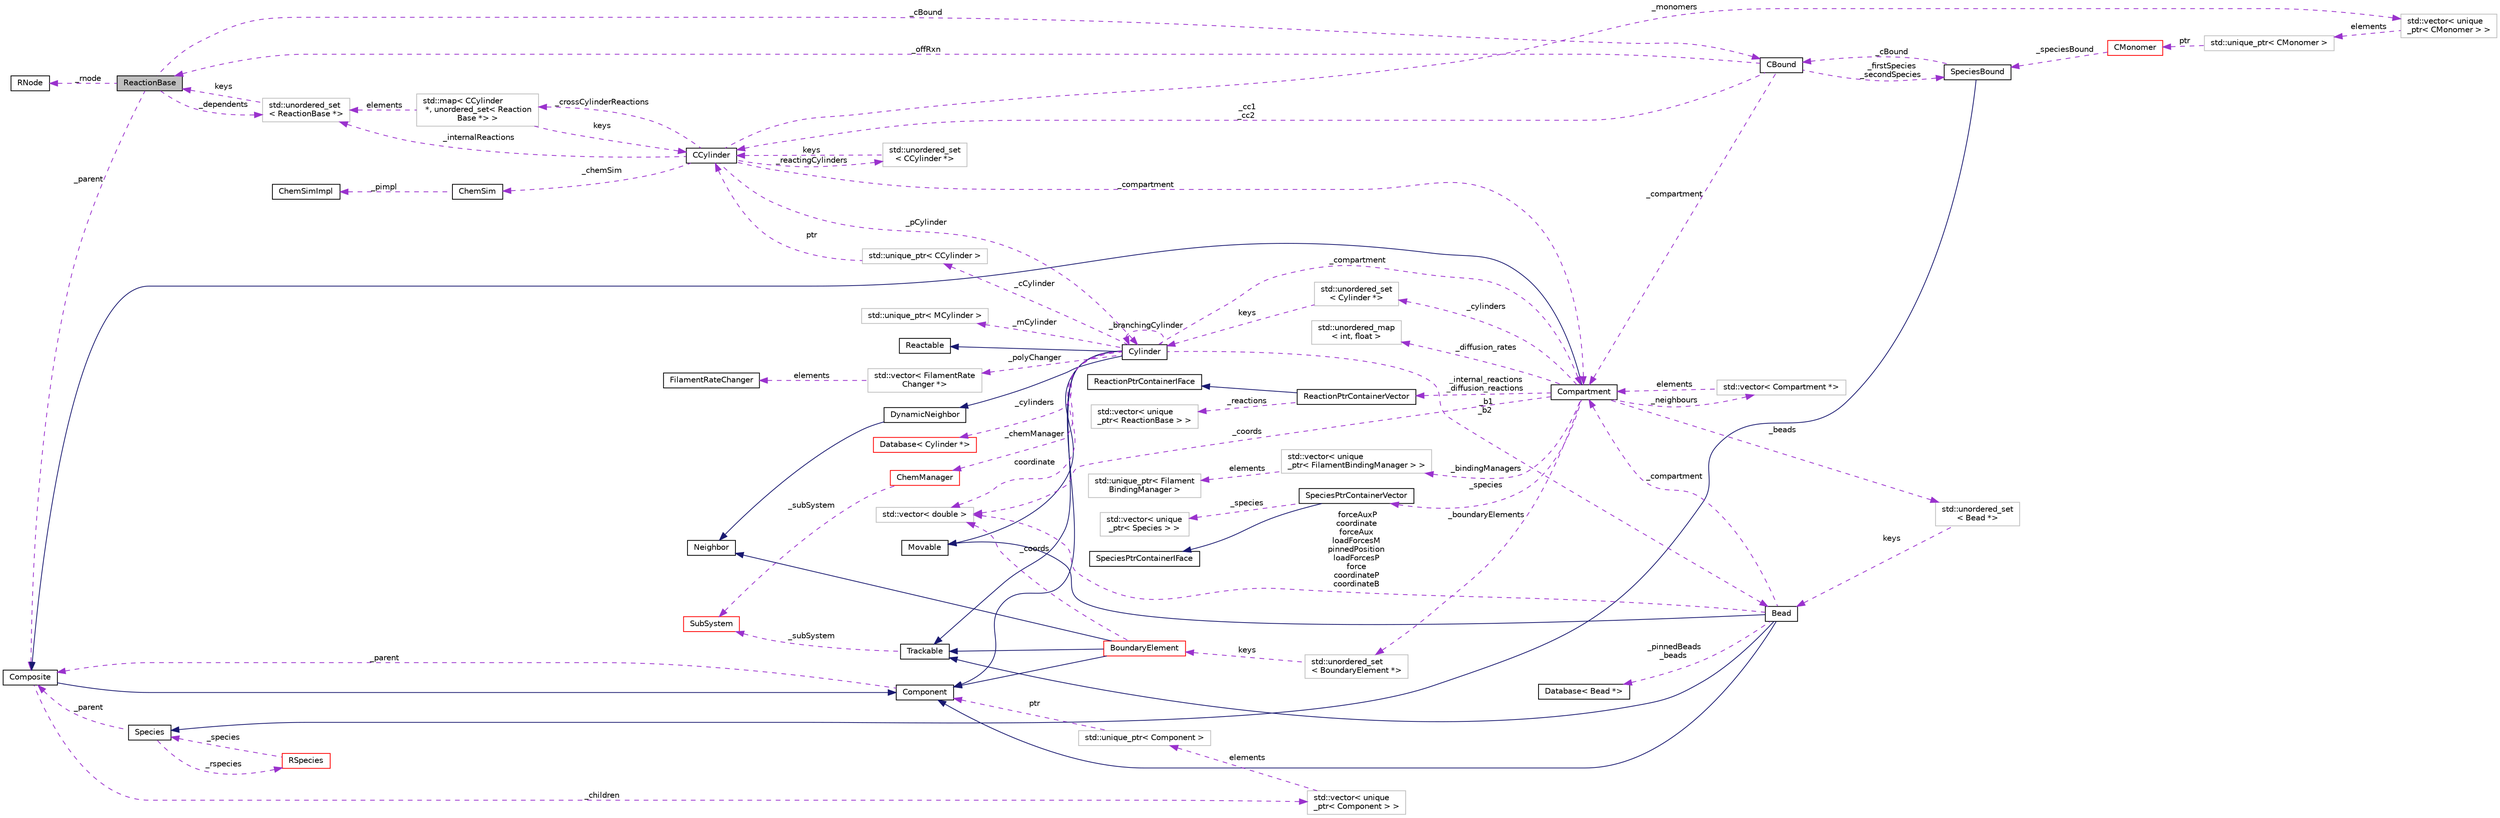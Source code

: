 digraph "ReactionBase"
{
 // INTERACTIVE_SVG=YES
  edge [fontname="Helvetica",fontsize="10",labelfontname="Helvetica",labelfontsize="10"];
  node [fontname="Helvetica",fontsize="10",shape=record];
  rankdir="LR";
  Node4 [label="ReactionBase",height=0.2,width=0.4,color="black", fillcolor="grey75", style="filled", fontcolor="black"];
  Node5 -> Node4 [dir="back",color="darkorchid3",fontsize="10",style="dashed",label=" _parent" ,fontname="Helvetica"];
  Node5 [label="Composite",height=0.2,width=0.4,color="black", fillcolor="white", style="filled",URL="$classComposite.html",tooltip="The aggregating class for the Composite pattern. "];
  Node6 -> Node5 [dir="back",color="midnightblue",fontsize="10",style="solid",fontname="Helvetica"];
  Node6 [label="Component",height=0.2,width=0.4,color="black", fillcolor="white", style="filled",URL="$classComponent.html",tooltip="The base class for the Composite pattern hieararchy. "];
  Node5 -> Node6 [dir="back",color="darkorchid3",fontsize="10",style="dashed",label=" _parent" ,fontname="Helvetica"];
  Node7 -> Node5 [dir="back",color="darkorchid3",fontsize="10",style="dashed",label=" _children" ,fontname="Helvetica"];
  Node7 [label="std::vector\< unique\l_ptr\< Component \> \>",height=0.2,width=0.4,color="grey75", fillcolor="white", style="filled"];
  Node8 -> Node7 [dir="back",color="darkorchid3",fontsize="10",style="dashed",label=" elements" ,fontname="Helvetica"];
  Node8 [label="std::unique_ptr\< Component \>",height=0.2,width=0.4,color="grey75", fillcolor="white", style="filled"];
  Node6 -> Node8 [dir="back",color="darkorchid3",fontsize="10",style="dashed",label=" ptr" ,fontname="Helvetica"];
  Node9 -> Node4 [dir="back",color="darkorchid3",fontsize="10",style="dashed",label=" _dependents" ,fontname="Helvetica"];
  Node9 [label="std::unordered_set\l\< ReactionBase *\>",height=0.2,width=0.4,color="grey75", fillcolor="white", style="filled"];
  Node4 -> Node9 [dir="back",color="darkorchid3",fontsize="10",style="dashed",label=" keys" ,fontname="Helvetica"];
  Node10 -> Node4 [dir="back",color="darkorchid3",fontsize="10",style="dashed",label=" _cBound" ,fontname="Helvetica"];
  Node10 [label="CBound",height=0.2,width=0.4,color="black", fillcolor="white", style="filled",URL="$classCBound.html",tooltip="Represents a chemical object that is bound to a Filament. "];
  Node11 -> Node10 [dir="back",color="darkorchid3",fontsize="10",style="dashed",label=" _cc1\n_cc2" ,fontname="Helvetica"];
  Node11 [label="CCylinder",height=0.2,width=0.4,color="black", fillcolor="white", style="filled",URL="$classCCylinder.html",tooltip="Holds all CMonomers and Reactions associated with it. "];
  Node12 -> Node11 [dir="back",color="darkorchid3",fontsize="10",style="dashed",label=" _crossCylinderReactions" ,fontname="Helvetica"];
  Node12 [label="std::map\< CCylinder\l *, unordered_set\< Reaction\lBase *\> \>",height=0.2,width=0.4,color="grey75", fillcolor="white", style="filled"];
  Node11 -> Node12 [dir="back",color="darkorchid3",fontsize="10",style="dashed",label=" keys" ,fontname="Helvetica"];
  Node9 -> Node12 [dir="back",color="darkorchid3",fontsize="10",style="dashed",label=" elements" ,fontname="Helvetica"];
  Node13 -> Node11 [dir="back",color="darkorchid3",fontsize="10",style="dashed",label=" _monomers" ,fontname="Helvetica"];
  Node13 [label="std::vector\< unique\l_ptr\< CMonomer \> \>",height=0.2,width=0.4,color="grey75", fillcolor="white", style="filled"];
  Node14 -> Node13 [dir="back",color="darkorchid3",fontsize="10",style="dashed",label=" elements" ,fontname="Helvetica"];
  Node14 [label="std::unique_ptr\< CMonomer \>",height=0.2,width=0.4,color="grey75", fillcolor="white", style="filled"];
  Node15 -> Node14 [dir="back",color="darkorchid3",fontsize="10",style="dashed",label=" ptr" ,fontname="Helvetica"];
  Node15 [label="CMonomer",height=0.2,width=0.4,color="red", fillcolor="white", style="filled",URL="$classCMonomer.html",tooltip="Represents a container for all Species that could be contained in a particular filament element at a ..."];
  Node22 -> Node15 [dir="back",color="darkorchid3",fontsize="10",style="dashed",label=" _speciesBound" ,fontname="Helvetica"];
  Node22 [label="SpeciesBound",height=0.2,width=0.4,color="black", fillcolor="white", style="filled",URL="$classSpeciesBound.html",tooltip="Used for species that can be bound to a Filament. "];
  Node19 -> Node22 [dir="back",color="midnightblue",fontsize="10",style="solid",fontname="Helvetica"];
  Node19 [label="Species",height=0.2,width=0.4,color="black", fillcolor="white", style="filled",URL="$classSpecies.html",tooltip="Represents chemical molecules, tracks their copy number and can be used in Reactions. "];
  Node20 -> Node19 [dir="back",color="darkorchid3",fontsize="10",style="dashed",label=" _rspecies" ,fontname="Helvetica"];
  Node20 [label="RSpecies",height=0.2,width=0.4,color="red", fillcolor="white", style="filled",URL="$classRSpecies.html",tooltip="Represents the reactive aspect of chemical molecules. "];
  Node19 -> Node20 [dir="back",color="darkorchid3",fontsize="10",style="dashed",label=" _species" ,fontname="Helvetica"];
  Node5 -> Node19 [dir="back",color="darkorchid3",fontsize="10",style="dashed",label=" _parent" ,fontname="Helvetica"];
  Node10 -> Node22 [dir="back",color="darkorchid3",fontsize="10",style="dashed",label=" _cBound" ,fontname="Helvetica"];
  Node23 -> Node11 [dir="back",color="darkorchid3",fontsize="10",style="dashed",label=" _pCylinder" ,fontname="Helvetica"];
  Node23 [label="Cylinder",height=0.2,width=0.4,color="black", fillcolor="white", style="filled",URL="$classCylinder.html",tooltip="A container to store a MCylinder and CCylinder. "];
  Node6 -> Node23 [dir="back",color="midnightblue",fontsize="10",style="solid",fontname="Helvetica"];
  Node24 -> Node23 [dir="back",color="midnightblue",fontsize="10",style="solid",fontname="Helvetica"];
  Node24 [label="Trackable",height=0.2,width=0.4,color="black", fillcolor="white", style="filled",URL="$classTrackable.html",tooltip="An abstract base class for a trackable object in the SubSystem. "];
  Node25 -> Node24 [dir="back",color="darkorchid3",fontsize="10",style="dashed",label=" _subSystem" ,fontname="Helvetica"];
  Node25 [label="SubSystem",height=0.2,width=0.4,color="red", fillcolor="white", style="filled",URL="$classSubSystem.html",tooltip="Manages all Movables and Reactables. "];
  Node27 -> Node23 [dir="back",color="midnightblue",fontsize="10",style="solid",fontname="Helvetica"];
  Node27 [label="Movable",height=0.2,width=0.4,color="black", fillcolor="white", style="filled",URL="$classMovable.html",tooltip="An abstract base class for a movable element in the SubSystem. "];
  Node29 -> Node23 [dir="back",color="midnightblue",fontsize="10",style="solid",fontname="Helvetica"];
  Node29 [label="Reactable",height=0.2,width=0.4,color="black", fillcolor="white", style="filled",URL="$classReactable.html",tooltip="An abstract base class for a reactable element in the SubSystem. "];
  Node63 -> Node23 [dir="back",color="midnightblue",fontsize="10",style="solid",fontname="Helvetica"];
  Node63 [label="DynamicNeighbor",height=0.2,width=0.4,color="black", fillcolor="white", style="filled",URL="$classDynamicNeighbor.html",tooltip="An abstract base class for any element that can be added or removed from a NeighborList dynamically a..."];
  Node37 -> Node63 [dir="back",color="midnightblue",fontsize="10",style="solid",fontname="Helvetica"];
  Node37 [label="Neighbor",height=0.2,width=0.4,color="black", fillcolor="white", style="filled",URL="$classNeighbor.html",tooltip="An abstract base class for any element that can be added or removed from a NeighborList statically at..."];
  Node23 -> Node23 [dir="back",color="darkorchid3",fontsize="10",style="dashed",label=" _branchingCylinder" ,fontname="Helvetica"];
  Node64 -> Node23 [dir="back",color="darkorchid3",fontsize="10",style="dashed",label=" _polyChanger" ,fontname="Helvetica"];
  Node64 [label="std::vector\< FilamentRate\lChanger *\>",height=0.2,width=0.4,color="grey75", fillcolor="white", style="filled"];
  Node65 -> Node64 [dir="back",color="darkorchid3",fontsize="10",style="dashed",label=" elements" ,fontname="Helvetica"];
  Node65 [label="FilamentRateChanger",height=0.2,width=0.4,color="black", fillcolor="white", style="filled",URL="$classFilamentRateChanger.html",tooltip="Used to change Filament reaction rates based on forces in the network. "];
  Node66 -> Node23 [dir="back",color="darkorchid3",fontsize="10",style="dashed",label=" _cCylinder" ,fontname="Helvetica"];
  Node66 [label="std::unique_ptr\< CCylinder \>",height=0.2,width=0.4,color="grey75", fillcolor="white", style="filled"];
  Node11 -> Node66 [dir="back",color="darkorchid3",fontsize="10",style="dashed",label=" ptr" ,fontname="Helvetica"];
  Node43 -> Node23 [dir="back",color="darkorchid3",fontsize="10",style="dashed",label=" _b1\n_b2" ,fontname="Helvetica"];
  Node43 [label="Bead",height=0.2,width=0.4,color="black", fillcolor="white", style="filled",URL="$classBead.html",tooltip="Represents a single coordinate between Cylinders, and holds forces needed for mechanical equilibratio..."];
  Node6 -> Node43 [dir="back",color="midnightblue",fontsize="10",style="solid",fontname="Helvetica"];
  Node24 -> Node43 [dir="back",color="midnightblue",fontsize="10",style="solid",fontname="Helvetica"];
  Node27 -> Node43 [dir="back",color="midnightblue",fontsize="10",style="solid",fontname="Helvetica"];
  Node41 -> Node43 [dir="back",color="darkorchid3",fontsize="10",style="dashed",label=" _compartment" ,fontname="Helvetica"];
  Node41 [label="Compartment",height=0.2,width=0.4,color="black", fillcolor="white", style="filled",URL="$classCompartment.html",tooltip="A container or holding Species and Reactions. "];
  Node5 -> Node41 [dir="back",color="midnightblue",fontsize="10",style="solid",fontname="Helvetica"];
  Node42 -> Node41 [dir="back",color="darkorchid3",fontsize="10",style="dashed",label=" _beads" ,fontname="Helvetica"];
  Node42 [label="std::unordered_set\l\< Bead *\>",height=0.2,width=0.4,color="grey75", fillcolor="white", style="filled"];
  Node43 -> Node42 [dir="back",color="darkorchid3",fontsize="10",style="dashed",label=" keys" ,fontname="Helvetica"];
  Node45 -> Node41 [dir="back",color="darkorchid3",fontsize="10",style="dashed",label=" _neighbours" ,fontname="Helvetica"];
  Node45 [label="std::vector\< Compartment *\>",height=0.2,width=0.4,color="grey75", fillcolor="white", style="filled"];
  Node41 -> Node45 [dir="back",color="darkorchid3",fontsize="10",style="dashed",label=" elements" ,fontname="Helvetica"];
  Node46 -> Node41 [dir="back",color="darkorchid3",fontsize="10",style="dashed",label=" _cylinders" ,fontname="Helvetica"];
  Node46 [label="std::unordered_set\l\< Cylinder *\>",height=0.2,width=0.4,color="grey75", fillcolor="white", style="filled"];
  Node23 -> Node46 [dir="back",color="darkorchid3",fontsize="10",style="dashed",label=" keys" ,fontname="Helvetica"];
  Node47 -> Node41 [dir="back",color="darkorchid3",fontsize="10",style="dashed",label=" _boundaryElements" ,fontname="Helvetica"];
  Node47 [label="std::unordered_set\l\< BoundaryElement *\>",height=0.2,width=0.4,color="grey75", fillcolor="white", style="filled"];
  Node36 -> Node47 [dir="back",color="darkorchid3",fontsize="10",style="dashed",label=" keys" ,fontname="Helvetica"];
  Node36 [label="BoundaryElement",height=0.2,width=0.4,color="red", fillcolor="white", style="filled",URL="$classBoundaryElement.html",tooltip="Represents an element of a BoundarySurface. "];
  Node6 -> Node36 [dir="back",color="midnightblue",fontsize="10",style="solid",fontname="Helvetica"];
  Node24 -> Node36 [dir="back",color="midnightblue",fontsize="10",style="solid",fontname="Helvetica"];
  Node37 -> Node36 [dir="back",color="midnightblue",fontsize="10",style="solid",fontname="Helvetica"];
  Node39 -> Node36 [dir="back",color="darkorchid3",fontsize="10",style="dashed",label=" _coords" ,fontname="Helvetica"];
  Node39 [label="std::vector\< double \>",height=0.2,width=0.4,color="grey75", fillcolor="white", style="filled"];
  Node48 -> Node41 [dir="back",color="darkorchid3",fontsize="10",style="dashed",label=" _internal_reactions\n_diffusion_reactions" ,fontname="Helvetica"];
  Node48 [label="ReactionPtrContainerVector",height=0.2,width=0.4,color="black", fillcolor="white", style="filled",URL="$classReactionPtrContainerVector.html",tooltip="A concrete class implementing the ReactionPtrContainerIFace, using vector<unique_ptr<ReactionBase>> a..."];
  Node49 -> Node48 [dir="back",color="midnightblue",fontsize="10",style="solid",fontname="Helvetica"];
  Node49 [label="ReactionPtrContainerIFace",height=0.2,width=0.4,color="black", fillcolor="white", style="filled",URL="$classReactionPtrContainerIFace.html",tooltip="An abstract interface for a container of pointers to reaction objects. "];
  Node50 -> Node48 [dir="back",color="darkorchid3",fontsize="10",style="dashed",label=" _reactions" ,fontname="Helvetica"];
  Node50 [label="std::vector\< unique\l_ptr\< ReactionBase \> \>",height=0.2,width=0.4,color="grey75", fillcolor="white", style="filled"];
  Node52 -> Node41 [dir="back",color="darkorchid3",fontsize="10",style="dashed",label=" _diffusion_rates" ,fontname="Helvetica"];
  Node52 [label="std::unordered_map\l\< int, float \>",height=0.2,width=0.4,color="grey75", fillcolor="white", style="filled"];
  Node39 -> Node41 [dir="back",color="darkorchid3",fontsize="10",style="dashed",label=" _coords" ,fontname="Helvetica"];
  Node53 -> Node41 [dir="back",color="darkorchid3",fontsize="10",style="dashed",label=" _bindingManagers" ,fontname="Helvetica"];
  Node53 [label="std::vector\< unique\l_ptr\< FilamentBindingManager \> \>",height=0.2,width=0.4,color="grey75", fillcolor="white", style="filled"];
  Node54 -> Node53 [dir="back",color="darkorchid3",fontsize="10",style="dashed",label=" elements" ,fontname="Helvetica"];
  Node54 [label="std::unique_ptr\< Filament\lBindingManager \>",height=0.2,width=0.4,color="grey75", fillcolor="white", style="filled"];
  Node58 -> Node41 [dir="back",color="darkorchid3",fontsize="10",style="dashed",label=" _species" ,fontname="Helvetica"];
  Node58 [label="SpeciesPtrContainerVector",height=0.2,width=0.4,color="black", fillcolor="white", style="filled",URL="$classSpeciesPtrContainerVector.html",tooltip="A concrete class implementing the SpeciesPtrContainerIFace, using vector<unique_ptr<Species>> as the ..."];
  Node59 -> Node58 [dir="back",color="midnightblue",fontsize="10",style="solid",fontname="Helvetica"];
  Node59 [label="SpeciesPtrContainerIFace",height=0.2,width=0.4,color="black", fillcolor="white", style="filled",URL="$classSpeciesPtrContainerIFace.html",tooltip="An abstract interface for a container of pointers to Species objects. "];
  Node60 -> Node58 [dir="back",color="darkorchid3",fontsize="10",style="dashed",label=" _species" ,fontname="Helvetica"];
  Node60 [label="std::vector\< unique\l_ptr\< Species \> \>",height=0.2,width=0.4,color="grey75", fillcolor="white", style="filled"];
  Node44 -> Node43 [dir="back",color="darkorchid3",fontsize="10",style="dashed",label=" _pinnedBeads\n_beads" ,fontname="Helvetica"];
  Node44 [label="Database\< Bead *\>",height=0.2,width=0.4,color="black", fillcolor="white", style="filled",URL="$classDatabase.html"];
  Node39 -> Node43 [dir="back",color="darkorchid3",fontsize="10",style="dashed",label=" forceAuxP\ncoordinate\nforceAux\nloadForcesM\npinnedPosition\nloadForcesP\nforce\ncoordinateP\ncoordinateB" ,fontname="Helvetica"];
  Node67 -> Node23 [dir="back",color="darkorchid3",fontsize="10",style="dashed",label=" _cylinders" ,fontname="Helvetica"];
  Node67 [label="Database\< Cylinder *\>",height=0.2,width=0.4,color="red", fillcolor="white", style="filled",URL="$classDatabase.html"];
  Node41 -> Node23 [dir="back",color="darkorchid3",fontsize="10",style="dashed",label=" _compartment" ,fontname="Helvetica"];
  Node69 -> Node23 [dir="back",color="darkorchid3",fontsize="10",style="dashed",label=" _chemManager" ,fontname="Helvetica"];
  Node69 [label="ChemManager",height=0.2,width=0.4,color="red", fillcolor="white", style="filled",URL="$classChemManager.html",tooltip="For initailizing chemical reactions based on a specific system. "];
  Node25 -> Node69 [dir="back",color="darkorchid3",fontsize="10",style="dashed",label=" _subSystem" ,fontname="Helvetica"];
  Node81 -> Node23 [dir="back",color="darkorchid3",fontsize="10",style="dashed",label=" _mCylinder" ,fontname="Helvetica"];
  Node81 [label="std::unique_ptr\< MCylinder \>",height=0.2,width=0.4,color="grey75", fillcolor="white", style="filled"];
  Node39 -> Node23 [dir="back",color="darkorchid3",fontsize="10",style="dashed",label=" coordinate" ,fontname="Helvetica"];
  Node83 -> Node11 [dir="back",color="darkorchid3",fontsize="10",style="dashed",label=" _reactingCylinders" ,fontname="Helvetica"];
  Node83 [label="std::unordered_set\l\< CCylinder *\>",height=0.2,width=0.4,color="grey75", fillcolor="white", style="filled"];
  Node11 -> Node83 [dir="back",color="darkorchid3",fontsize="10",style="dashed",label=" keys" ,fontname="Helvetica"];
  Node41 -> Node11 [dir="back",color="darkorchid3",fontsize="10",style="dashed",label=" _compartment" ,fontname="Helvetica"];
  Node9 -> Node11 [dir="back",color="darkorchid3",fontsize="10",style="dashed",label=" _internalReactions" ,fontname="Helvetica"];
  Node84 -> Node11 [dir="back",color="darkorchid3",fontsize="10",style="dashed",label=" _chemSim" ,fontname="Helvetica"];
  Node84 [label="ChemSim",height=0.2,width=0.4,color="black", fillcolor="white", style="filled",URL="$classChemSim.html",tooltip="Used to manage running a network of chemical reactions. "];
  Node85 -> Node84 [dir="back",color="darkorchid3",fontsize="10",style="dashed",label=" _pimpl" ,fontname="Helvetica"];
  Node85 [label="ChemSimImpl",height=0.2,width=0.4,color="black", fillcolor="white", style="filled",URL="$classChemSimImpl.html",tooltip="An abstract base class for algorithms that run stochastic chemical kinetics. "];
  Node41 -> Node10 [dir="back",color="darkorchid3",fontsize="10",style="dashed",label=" _compartment" ,fontname="Helvetica"];
  Node22 -> Node10 [dir="back",color="darkorchid3",fontsize="10",style="dashed",label=" _firstSpecies\n_secondSpecies" ,fontname="Helvetica"];
  Node4 -> Node10 [dir="back",color="darkorchid3",fontsize="10",style="dashed",label=" _offRxn" ,fontname="Helvetica"];
  Node86 -> Node4 [dir="back",color="darkorchid3",fontsize="10",style="dashed",label=" _rnode" ,fontname="Helvetica"];
  Node86 [label="RNode",height=0.2,width=0.4,color="black", fillcolor="white", style="filled",URL="$classRNode.html",tooltip="This is an abstract base class for classes that need to be associated with the given Reaction object..."];
}
